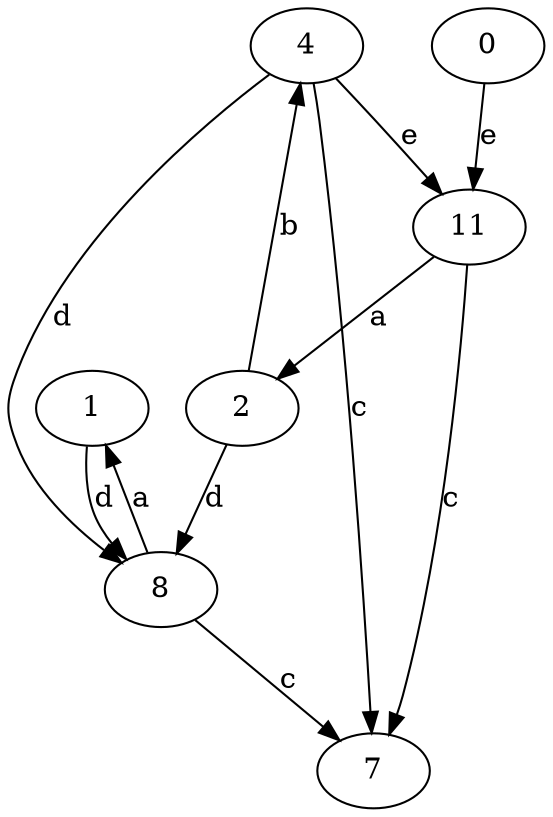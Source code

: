 strict digraph  {
1;
2;
4;
7;
0;
8;
11;
1 -> 8  [label=d];
2 -> 4  [label=b];
2 -> 8  [label=d];
4 -> 7  [label=c];
4 -> 8  [label=d];
4 -> 11  [label=e];
0 -> 11  [label=e];
8 -> 1  [label=a];
8 -> 7  [label=c];
11 -> 2  [label=a];
11 -> 7  [label=c];
}

